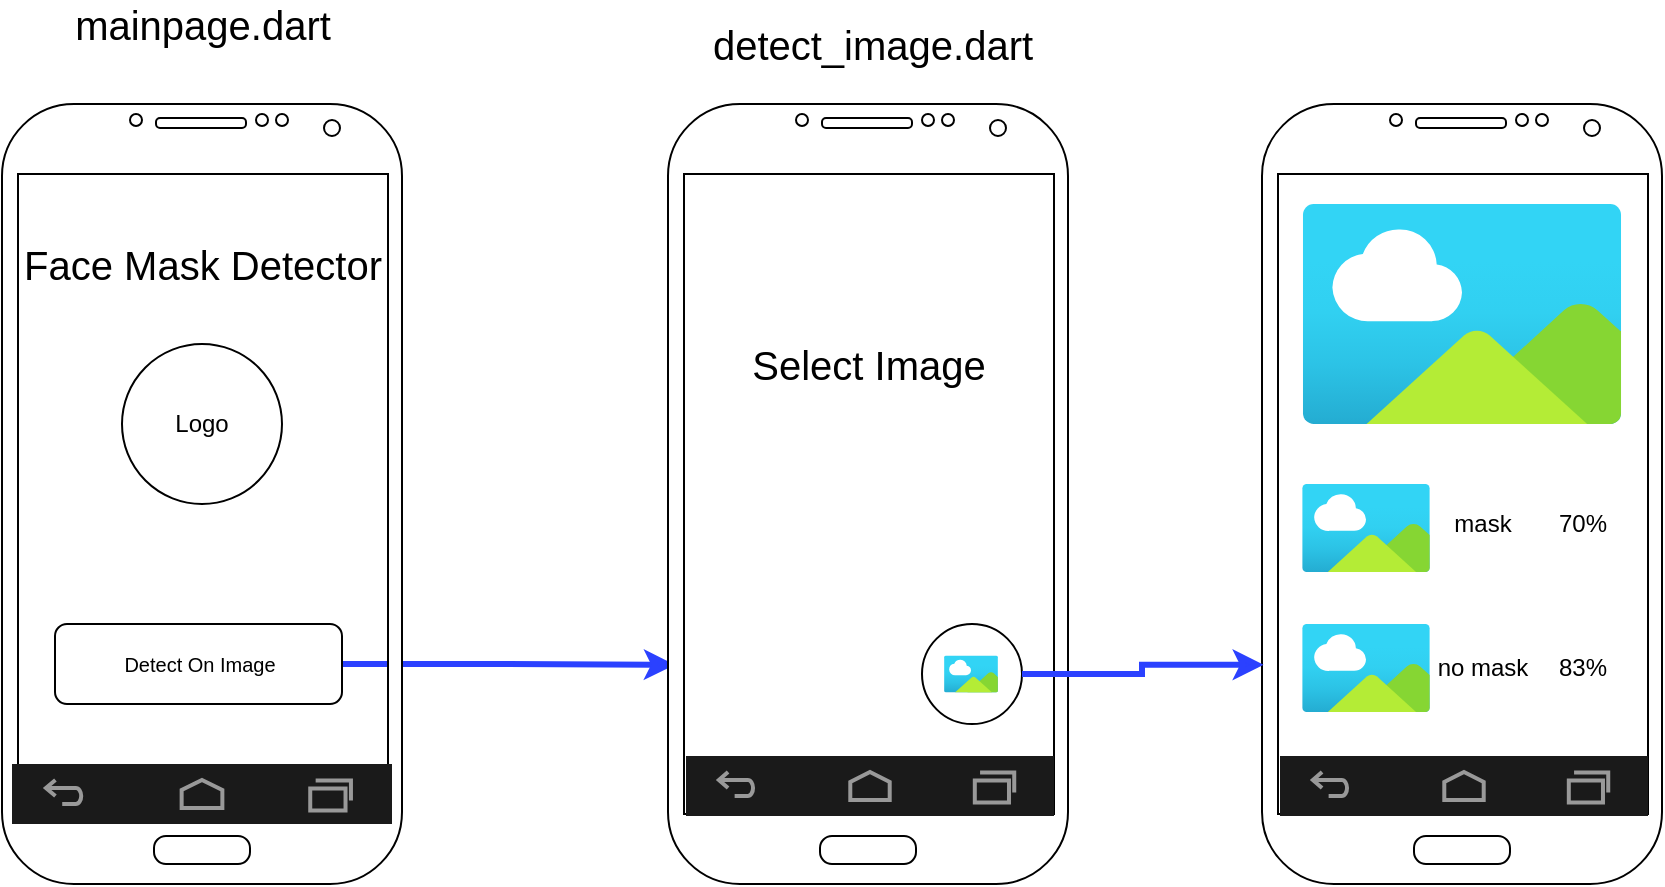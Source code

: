 <mxfile version="14.2.9" type="github">
  <diagram id="WeOlwAY5__s51ZIV3WQo" name="Page-1">
    <mxGraphModel dx="946" dy="528" grid="1" gridSize="10" guides="1" tooltips="1" connect="1" arrows="1" fold="1" page="1" pageScale="1" pageWidth="1169" pageHeight="1654" math="0" shadow="0">
      <root>
        <mxCell id="0" />
        <mxCell id="1" parent="0" />
        <mxCell id="BJ_sNgD9pupgcLfdcGjh-2" value="&lt;font style=&quot;font-size: 20px&quot;&gt;mainpage.dart&lt;/font&gt;" style="text;html=1;align=center;verticalAlign=middle;resizable=0;points=[];autosize=1;" vertex="1" parent="1">
          <mxGeometry x="110" y="290" width="140" height="20" as="geometry" />
        </mxCell>
        <mxCell id="BJ_sNgD9pupgcLfdcGjh-3" value="Logo" style="ellipse;whiteSpace=wrap;html=1;aspect=fixed;" vertex="1" parent="1">
          <mxGeometry x="140" y="460" width="80" height="80" as="geometry" />
        </mxCell>
        <mxCell id="BJ_sNgD9pupgcLfdcGjh-5" value="&lt;font style=&quot;font-size: 20px&quot;&gt;Face Mask Detector&lt;/font&gt;" style="text;html=1;align=center;verticalAlign=middle;resizable=0;points=[];autosize=1;" vertex="1" parent="1">
          <mxGeometry x="85" y="410" width="190" height="20" as="geometry" />
        </mxCell>
        <mxCell id="BJ_sNgD9pupgcLfdcGjh-32" style="edgeStyle=orthogonalEdgeStyle;rounded=0;orthogonalLoop=1;jettySize=auto;html=1;entryX=0.017;entryY=0.719;entryDx=0;entryDy=0;entryPerimeter=0;strokeColor=#2B41FF;strokeWidth=3;" edge="1" parent="1" source="BJ_sNgD9pupgcLfdcGjh-6" target="BJ_sNgD9pupgcLfdcGjh-8">
          <mxGeometry relative="1" as="geometry" />
        </mxCell>
        <mxCell id="BJ_sNgD9pupgcLfdcGjh-6" value="Detect On Image" style="rounded=1;html=1;shadow=0;dashed=0;whiteSpace=wrap;fontSize=10;align=center;" vertex="1" parent="1">
          <mxGeometry x="106.5" y="600" width="143.5" height="40" as="geometry" />
        </mxCell>
        <mxCell id="BJ_sNgD9pupgcLfdcGjh-11" value="" style="group" vertex="1" connectable="0" parent="1">
          <mxGeometry x="80" y="340" width="200" height="390" as="geometry" />
        </mxCell>
        <mxCell id="BJ_sNgD9pupgcLfdcGjh-1" value="" style="verticalLabelPosition=bottom;verticalAlign=top;html=1;shadow=0;dashed=0;strokeWidth=1;shape=mxgraph.android.phone2;" vertex="1" parent="BJ_sNgD9pupgcLfdcGjh-11">
          <mxGeometry width="200" height="390" as="geometry" />
        </mxCell>
        <mxCell id="BJ_sNgD9pupgcLfdcGjh-10" value="" style="verticalLabelPosition=bottom;verticalAlign=top;html=1;shadow=0;dashed=0;strokeWidth=2;shape=mxgraph.android.navigation_bar_1_landscape;fillColor=#1A1A1A;strokeColor=#999999;" vertex="1" parent="BJ_sNgD9pupgcLfdcGjh-11">
          <mxGeometry x="5" y="330" width="190" height="30" as="geometry" />
        </mxCell>
        <mxCell id="BJ_sNgD9pupgcLfdcGjh-13" value="" style="group" vertex="1" connectable="0" parent="1">
          <mxGeometry x="413" y="340" width="200" height="390" as="geometry" />
        </mxCell>
        <mxCell id="BJ_sNgD9pupgcLfdcGjh-8" value="" style="verticalLabelPosition=bottom;verticalAlign=top;html=1;shadow=0;dashed=0;strokeWidth=1;shape=mxgraph.android.phone2;" vertex="1" parent="BJ_sNgD9pupgcLfdcGjh-13">
          <mxGeometry width="200" height="390" as="geometry" />
        </mxCell>
        <mxCell id="BJ_sNgD9pupgcLfdcGjh-12" value="" style="verticalLabelPosition=bottom;verticalAlign=top;html=1;shadow=0;dashed=0;strokeWidth=2;shape=mxgraph.android.navigation_bar_1_landscape;fillColor=#1A1A1A;strokeColor=#999999;" vertex="1" parent="BJ_sNgD9pupgcLfdcGjh-13">
          <mxGeometry x="9" y="326" width="184" height="30" as="geometry" />
        </mxCell>
        <mxCell id="BJ_sNgD9pupgcLfdcGjh-14" value="&lt;font style=&quot;font-size: 20px&quot;&gt;Select Image&lt;/font&gt;" style="text;html=1;align=center;verticalAlign=middle;resizable=0;points=[];autosize=1;" vertex="1" parent="BJ_sNgD9pupgcLfdcGjh-13">
          <mxGeometry x="35" y="120" width="130" height="20" as="geometry" />
        </mxCell>
        <mxCell id="BJ_sNgD9pupgcLfdcGjh-43" value="" style="ellipse;whiteSpace=wrap;html=1;aspect=fixed;rounded=1;" vertex="1" parent="BJ_sNgD9pupgcLfdcGjh-13">
          <mxGeometry x="127" y="260" width="50" height="50" as="geometry" />
        </mxCell>
        <mxCell id="BJ_sNgD9pupgcLfdcGjh-44" value="" style="aspect=fixed;html=1;points=[];align=center;image;fontSize=12;image=img/lib/azure2/general/Image.svg;rounded=1;" vertex="1" parent="BJ_sNgD9pupgcLfdcGjh-13">
          <mxGeometry x="138" y="275.72" width="27" height="18.56" as="geometry" />
        </mxCell>
        <mxCell id="BJ_sNgD9pupgcLfdcGjh-26" value="" style="group" vertex="1" connectable="0" parent="1">
          <mxGeometry x="710" y="340" width="200" height="390" as="geometry" />
        </mxCell>
        <mxCell id="BJ_sNgD9pupgcLfdcGjh-27" value="" style="verticalLabelPosition=bottom;verticalAlign=top;html=1;shadow=0;dashed=0;strokeWidth=1;shape=mxgraph.android.phone2;" vertex="1" parent="BJ_sNgD9pupgcLfdcGjh-26">
          <mxGeometry width="200" height="390" as="geometry" />
        </mxCell>
        <mxCell id="BJ_sNgD9pupgcLfdcGjh-28" value="" style="verticalLabelPosition=bottom;verticalAlign=top;html=1;shadow=0;dashed=0;strokeWidth=2;shape=mxgraph.android.navigation_bar_1_landscape;fillColor=#1A1A1A;strokeColor=#999999;" vertex="1" parent="BJ_sNgD9pupgcLfdcGjh-26">
          <mxGeometry x="9" y="326" width="184" height="30" as="geometry" />
        </mxCell>
        <mxCell id="BJ_sNgD9pupgcLfdcGjh-33" value="" style="aspect=fixed;html=1;points=[];align=center;image;fontSize=12;image=img/lib/azure2/general/Image.svg;" vertex="1" parent="BJ_sNgD9pupgcLfdcGjh-26">
          <mxGeometry x="20" y="50" width="160" height="110" as="geometry" />
        </mxCell>
        <mxCell id="BJ_sNgD9pupgcLfdcGjh-34" value="" style="aspect=fixed;html=1;points=[];align=center;image;fontSize=12;image=img/lib/azure2/general/Image.svg;" vertex="1" parent="BJ_sNgD9pupgcLfdcGjh-26">
          <mxGeometry x="20" y="190" width="64" height="44" as="geometry" />
        </mxCell>
        <mxCell id="BJ_sNgD9pupgcLfdcGjh-35" value="" style="aspect=fixed;html=1;points=[];align=center;image;fontSize=12;image=img/lib/azure2/general/Image.svg;" vertex="1" parent="BJ_sNgD9pupgcLfdcGjh-26">
          <mxGeometry x="20" y="260" width="64" height="44" as="geometry" />
        </mxCell>
        <mxCell id="BJ_sNgD9pupgcLfdcGjh-36" value="mask" style="text;html=1;align=center;verticalAlign=middle;resizable=0;points=[];autosize=1;" vertex="1" parent="BJ_sNgD9pupgcLfdcGjh-26">
          <mxGeometry x="90" y="200" width="40" height="20" as="geometry" />
        </mxCell>
        <mxCell id="BJ_sNgD9pupgcLfdcGjh-37" value="no mask" style="text;html=1;align=center;verticalAlign=middle;resizable=0;points=[];autosize=1;" vertex="1" parent="BJ_sNgD9pupgcLfdcGjh-26">
          <mxGeometry x="80" y="272" width="60" height="20" as="geometry" />
        </mxCell>
        <mxCell id="BJ_sNgD9pupgcLfdcGjh-38" value="70%" style="text;html=1;align=center;verticalAlign=middle;resizable=0;points=[];autosize=1;" vertex="1" parent="BJ_sNgD9pupgcLfdcGjh-26">
          <mxGeometry x="140" y="200" width="40" height="20" as="geometry" />
        </mxCell>
        <mxCell id="BJ_sNgD9pupgcLfdcGjh-39" value="83%" style="text;html=1;align=center;verticalAlign=middle;resizable=0;points=[];autosize=1;" vertex="1" parent="BJ_sNgD9pupgcLfdcGjh-26">
          <mxGeometry x="140" y="272" width="40" height="20" as="geometry" />
        </mxCell>
        <mxCell id="BJ_sNgD9pupgcLfdcGjh-31" style="edgeStyle=orthogonalEdgeStyle;rounded=0;orthogonalLoop=1;jettySize=auto;html=1;entryX=0.004;entryY=0.719;entryDx=0;entryDy=0;entryPerimeter=0;strokeColor=#2B41FF;strokeWidth=3;exitX=1;exitY=0.5;exitDx=0;exitDy=0;" edge="1" parent="1" source="BJ_sNgD9pupgcLfdcGjh-43" target="BJ_sNgD9pupgcLfdcGjh-27">
          <mxGeometry relative="1" as="geometry">
            <mxPoint x="585.75" y="620" as="sourcePoint" />
          </mxGeometry>
        </mxCell>
        <mxCell id="BJ_sNgD9pupgcLfdcGjh-41" value="&lt;font style=&quot;font-size: 20px&quot;&gt;detect_image.dart&lt;/font&gt;" style="text;html=1;align=center;verticalAlign=middle;resizable=0;points=[];autosize=1;" vertex="1" parent="1">
          <mxGeometry x="425" y="300" width="180" height="20" as="geometry" />
        </mxCell>
      </root>
    </mxGraphModel>
  </diagram>
</mxfile>
